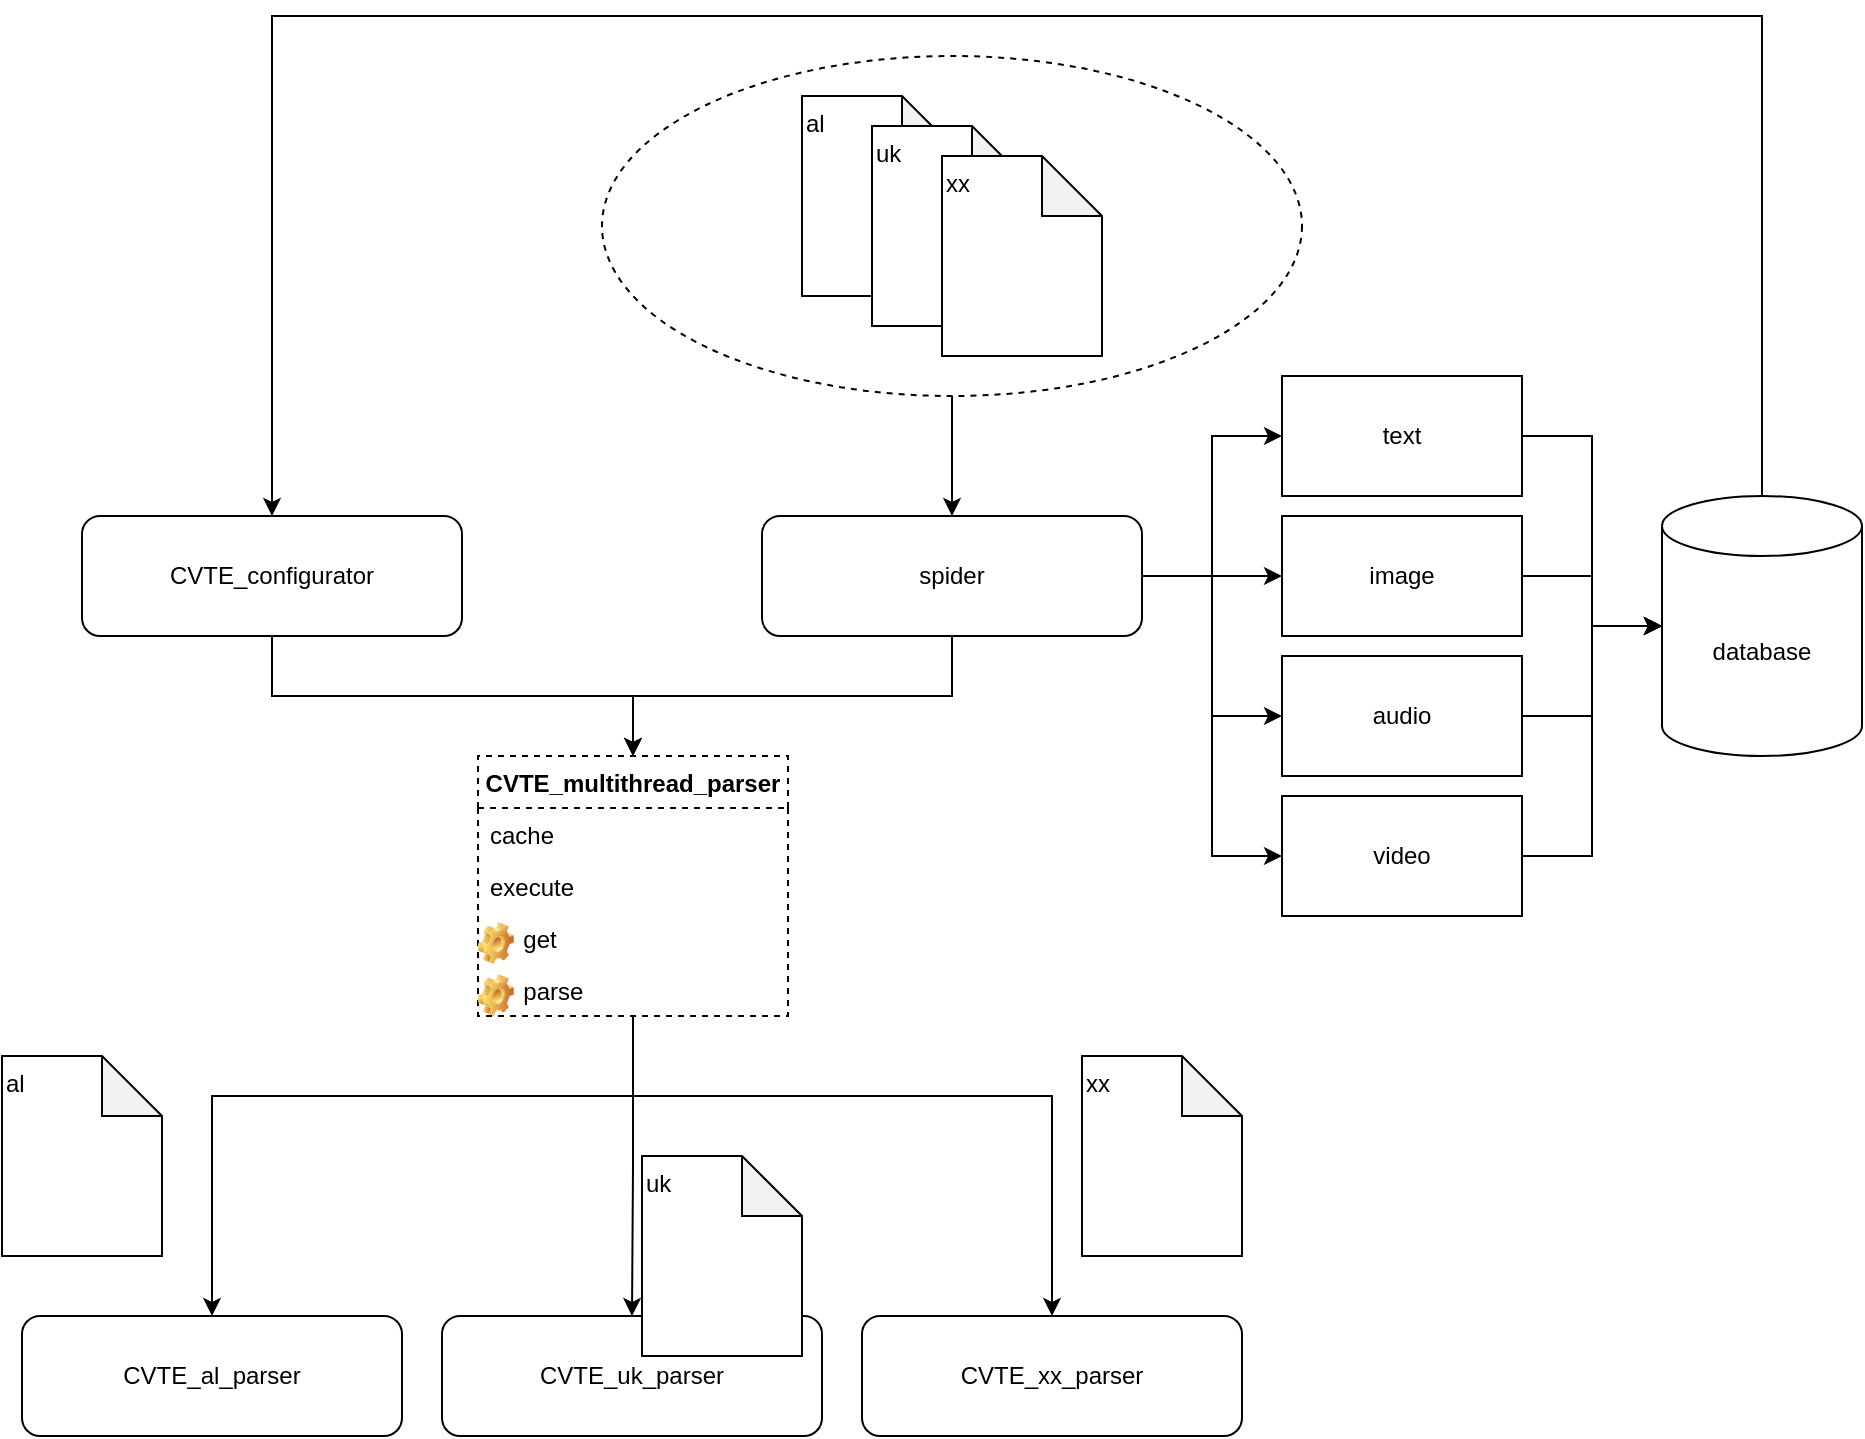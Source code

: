 <mxfile version="14.7.2" type="github">
  <diagram name="Page-1" id="74e2e168-ea6b-b213-b513-2b3c1d86103e">
    <mxGraphModel dx="2080" dy="327" grid="1" gridSize="10" guides="1" tooltips="1" connect="1" arrows="1" fold="1" page="1" pageScale="1" pageWidth="1100" pageHeight="850" background="none" math="0" shadow="0">
      <root>
        <mxCell id="0" />
        <mxCell id="1" parent="0" />
        <mxCell id="yfDyq0QKi9lULiQapg4m-26" value="" style="ellipse;whiteSpace=wrap;html=1;fillColor=none;dashed=1;" vertex="1" parent="1">
          <mxGeometry x="430" y="890" width="350" height="170" as="geometry" />
        </mxCell>
        <mxCell id="yfDyq0QKi9lULiQapg4m-55" style="edgeStyle=orthogonalEdgeStyle;rounded=0;orthogonalLoop=1;jettySize=auto;html=1;exitX=0.5;exitY=1;exitDx=0;exitDy=0;entryX=0.5;entryY=0;entryDx=0;entryDy=0;" edge="1" parent="1" source="yfDyq0QKi9lULiQapg4m-2" target="yfDyq0QKi9lULiQapg4m-42">
          <mxGeometry relative="1" as="geometry" />
        </mxCell>
        <mxCell id="yfDyq0QKi9lULiQapg4m-2" value="CVTE_configurator" style="rounded=1;whiteSpace=wrap;html=1;" vertex="1" parent="1">
          <mxGeometry x="170" y="1120" width="190" height="60" as="geometry" />
        </mxCell>
        <mxCell id="yfDyq0QKi9lULiQapg4m-13" style="edgeStyle=orthogonalEdgeStyle;rounded=0;orthogonalLoop=1;jettySize=auto;html=1;exitX=1;exitY=0.5;exitDx=0;exitDy=0;entryX=0;entryY=0.5;entryDx=0;entryDy=0;" edge="1" parent="1" source="yfDyq0QKi9lULiQapg4m-3" target="yfDyq0QKi9lULiQapg4m-8">
          <mxGeometry relative="1" as="geometry" />
        </mxCell>
        <mxCell id="yfDyq0QKi9lULiQapg4m-14" style="edgeStyle=orthogonalEdgeStyle;rounded=0;orthogonalLoop=1;jettySize=auto;html=1;exitX=1;exitY=0.5;exitDx=0;exitDy=0;entryX=0;entryY=0.5;entryDx=0;entryDy=0;" edge="1" parent="1" source="yfDyq0QKi9lULiQapg4m-3" target="yfDyq0QKi9lULiQapg4m-10">
          <mxGeometry relative="1" as="geometry" />
        </mxCell>
        <mxCell id="yfDyq0QKi9lULiQapg4m-15" style="edgeStyle=orthogonalEdgeStyle;rounded=0;orthogonalLoop=1;jettySize=auto;html=1;exitX=1;exitY=0.5;exitDx=0;exitDy=0;entryX=0;entryY=0.5;entryDx=0;entryDy=0;" edge="1" parent="1" source="yfDyq0QKi9lULiQapg4m-3" target="yfDyq0QKi9lULiQapg4m-11">
          <mxGeometry relative="1" as="geometry" />
        </mxCell>
        <mxCell id="yfDyq0QKi9lULiQapg4m-16" style="edgeStyle=orthogonalEdgeStyle;rounded=0;orthogonalLoop=1;jettySize=auto;html=1;exitX=1;exitY=0.5;exitDx=0;exitDy=0;entryX=0;entryY=0.5;entryDx=0;entryDy=0;" edge="1" parent="1" source="yfDyq0QKi9lULiQapg4m-3" target="yfDyq0QKi9lULiQapg4m-12">
          <mxGeometry relative="1" as="geometry" />
        </mxCell>
        <mxCell id="yfDyq0QKi9lULiQapg4m-53" style="edgeStyle=orthogonalEdgeStyle;rounded=0;orthogonalLoop=1;jettySize=auto;html=1;exitX=0.5;exitY=1;exitDx=0;exitDy=0;" edge="1" parent="1" source="yfDyq0QKi9lULiQapg4m-3" target="yfDyq0QKi9lULiQapg4m-42">
          <mxGeometry relative="1" as="geometry" />
        </mxCell>
        <mxCell id="yfDyq0QKi9lULiQapg4m-3" value="spider" style="rounded=1;whiteSpace=wrap;html=1;" vertex="1" parent="1">
          <mxGeometry x="510" y="1120" width="190" height="60" as="geometry" />
        </mxCell>
        <mxCell id="yfDyq0QKi9lULiQapg4m-5" value="CVTE_al_parser" style="rounded=1;whiteSpace=wrap;html=1;" vertex="1" parent="1">
          <mxGeometry x="140" y="1520" width="190" height="60" as="geometry" />
        </mxCell>
        <mxCell id="yfDyq0QKi9lULiQapg4m-6" value="&lt;span&gt;al&lt;br&gt;&lt;/span&gt;&lt;br&gt;&lt;br&gt;&lt;br&gt;&lt;br&gt;&lt;br&gt;" style="shape=note;whiteSpace=wrap;html=1;backgroundOutline=1;darkOpacity=0.05;align=left;" vertex="1" parent="1">
          <mxGeometry x="530" y="910" width="80" height="100" as="geometry" />
        </mxCell>
        <mxCell id="yfDyq0QKi9lULiQapg4m-36" style="edgeStyle=orthogonalEdgeStyle;rounded=0;orthogonalLoop=1;jettySize=auto;html=1;exitX=1;exitY=0.5;exitDx=0;exitDy=0;" edge="1" parent="1" source="yfDyq0QKi9lULiQapg4m-8" target="yfDyq0QKi9lULiQapg4m-34">
          <mxGeometry relative="1" as="geometry" />
        </mxCell>
        <mxCell id="yfDyq0QKi9lULiQapg4m-8" value="text" style="rounded=0;whiteSpace=wrap;html=1;" vertex="1" parent="1">
          <mxGeometry x="770" y="1050" width="120" height="60" as="geometry" />
        </mxCell>
        <mxCell id="yfDyq0QKi9lULiQapg4m-37" style="edgeStyle=orthogonalEdgeStyle;rounded=0;orthogonalLoop=1;jettySize=auto;html=1;exitX=1;exitY=0.5;exitDx=0;exitDy=0;entryX=0;entryY=0.5;entryDx=0;entryDy=0;entryPerimeter=0;" edge="1" parent="1" source="yfDyq0QKi9lULiQapg4m-10" target="yfDyq0QKi9lULiQapg4m-34">
          <mxGeometry relative="1" as="geometry" />
        </mxCell>
        <mxCell id="yfDyq0QKi9lULiQapg4m-10" value="image" style="rounded=0;whiteSpace=wrap;html=1;" vertex="1" parent="1">
          <mxGeometry x="770" y="1120" width="120" height="60" as="geometry" />
        </mxCell>
        <mxCell id="yfDyq0QKi9lULiQapg4m-38" style="edgeStyle=orthogonalEdgeStyle;rounded=0;orthogonalLoop=1;jettySize=auto;html=1;exitX=1;exitY=0.5;exitDx=0;exitDy=0;entryX=0;entryY=0.5;entryDx=0;entryDy=0;entryPerimeter=0;" edge="1" parent="1" source="yfDyq0QKi9lULiQapg4m-11" target="yfDyq0QKi9lULiQapg4m-34">
          <mxGeometry relative="1" as="geometry" />
        </mxCell>
        <mxCell id="yfDyq0QKi9lULiQapg4m-11" value="audio" style="rounded=0;whiteSpace=wrap;html=1;" vertex="1" parent="1">
          <mxGeometry x="770" y="1190" width="120" height="60" as="geometry" />
        </mxCell>
        <mxCell id="yfDyq0QKi9lULiQapg4m-40" style="edgeStyle=orthogonalEdgeStyle;rounded=0;orthogonalLoop=1;jettySize=auto;html=1;exitX=1;exitY=0.5;exitDx=0;exitDy=0;entryX=0;entryY=0.5;entryDx=0;entryDy=0;entryPerimeter=0;" edge="1" parent="1" source="yfDyq0QKi9lULiQapg4m-12" target="yfDyq0QKi9lULiQapg4m-34">
          <mxGeometry relative="1" as="geometry" />
        </mxCell>
        <mxCell id="yfDyq0QKi9lULiQapg4m-12" value="video" style="rounded=0;whiteSpace=wrap;html=1;" vertex="1" parent="1">
          <mxGeometry x="770" y="1260" width="120" height="60" as="geometry" />
        </mxCell>
        <mxCell id="yfDyq0QKi9lULiQapg4m-18" value="CVTE_uk_parser" style="rounded=1;whiteSpace=wrap;html=1;" vertex="1" parent="1">
          <mxGeometry x="350" y="1520" width="190" height="60" as="geometry" />
        </mxCell>
        <mxCell id="yfDyq0QKi9lULiQapg4m-19" value="CVTE_xx_parser" style="rounded=1;whiteSpace=wrap;html=1;" vertex="1" parent="1">
          <mxGeometry x="560" y="1520" width="190" height="60" as="geometry" />
        </mxCell>
        <mxCell id="yfDyq0QKi9lULiQapg4m-24" value="uk&lt;br&gt;&lt;br&gt;&lt;br&gt;&lt;br&gt;&lt;br&gt;&lt;br&gt;" style="shape=note;whiteSpace=wrap;html=1;backgroundOutline=1;darkOpacity=0.05;align=left;" vertex="1" parent="1">
          <mxGeometry x="565" y="925" width="80" height="100" as="geometry" />
        </mxCell>
        <mxCell id="yfDyq0QKi9lULiQapg4m-25" value="&lt;div style=&quot;text-align: justify&quot;&gt;&lt;span&gt;xx&lt;/span&gt;&lt;/div&gt;&lt;div style=&quot;text-align: justify&quot;&gt;&lt;span&gt;&lt;br&gt;&lt;/span&gt;&lt;/div&gt;&lt;div style=&quot;text-align: justify&quot;&gt;&lt;span&gt;&lt;br&gt;&lt;/span&gt;&lt;/div&gt;&lt;div style=&quot;text-align: justify&quot;&gt;&lt;span&gt;&lt;br&gt;&lt;/span&gt;&lt;/div&gt;&lt;div style=&quot;text-align: justify&quot;&gt;&lt;span&gt;&lt;br&gt;&lt;/span&gt;&lt;/div&gt;&lt;div style=&quot;text-align: justify&quot;&gt;&lt;br&gt;&lt;/div&gt;" style="shape=note;whiteSpace=wrap;html=1;backgroundOutline=1;darkOpacity=0.05;align=left;" vertex="1" parent="1">
          <mxGeometry x="600" y="940" width="80" height="100" as="geometry" />
        </mxCell>
        <mxCell id="yfDyq0QKi9lULiQapg4m-27" style="edgeStyle=orthogonalEdgeStyle;rounded=0;orthogonalLoop=1;jettySize=auto;html=1;exitX=0.5;exitY=1;exitDx=0;exitDy=0;" edge="1" parent="1" source="yfDyq0QKi9lULiQapg4m-26" target="yfDyq0QKi9lULiQapg4m-3">
          <mxGeometry relative="1" as="geometry" />
        </mxCell>
        <mxCell id="yfDyq0QKi9lULiQapg4m-31" value="&lt;div style=&quot;text-align: justify&quot;&gt;&lt;span&gt;xx&lt;/span&gt;&lt;/div&gt;&lt;div style=&quot;text-align: justify&quot;&gt;&lt;span&gt;&lt;br&gt;&lt;/span&gt;&lt;/div&gt;&lt;div style=&quot;text-align: justify&quot;&gt;&lt;span&gt;&lt;br&gt;&lt;/span&gt;&lt;/div&gt;&lt;div style=&quot;text-align: justify&quot;&gt;&lt;span&gt;&lt;br&gt;&lt;/span&gt;&lt;/div&gt;&lt;div style=&quot;text-align: justify&quot;&gt;&lt;span&gt;&lt;br&gt;&lt;/span&gt;&lt;/div&gt;&lt;div style=&quot;text-align: justify&quot;&gt;&lt;br&gt;&lt;/div&gt;" style="shape=note;whiteSpace=wrap;html=1;backgroundOutline=1;darkOpacity=0.05;align=left;" vertex="1" parent="1">
          <mxGeometry x="670" y="1390" width="80" height="100" as="geometry" />
        </mxCell>
        <mxCell id="yfDyq0QKi9lULiQapg4m-32" value="uk&lt;br&gt;&lt;br&gt;&lt;br&gt;&lt;br&gt;&lt;br&gt;&lt;br&gt;" style="shape=note;whiteSpace=wrap;html=1;backgroundOutline=1;darkOpacity=0.05;align=left;" vertex="1" parent="1">
          <mxGeometry x="450" y="1440" width="80" height="100" as="geometry" />
        </mxCell>
        <mxCell id="yfDyq0QKi9lULiQapg4m-33" value="&lt;span&gt;al&lt;br&gt;&lt;/span&gt;&lt;br&gt;&lt;br&gt;&lt;br&gt;&lt;br&gt;&lt;br&gt;" style="shape=note;whiteSpace=wrap;html=1;backgroundOutline=1;darkOpacity=0.05;align=left;" vertex="1" parent="1">
          <mxGeometry x="130" y="1390" width="80" height="100" as="geometry" />
        </mxCell>
        <mxCell id="yfDyq0QKi9lULiQapg4m-35" style="edgeStyle=orthogonalEdgeStyle;rounded=0;orthogonalLoop=1;jettySize=auto;html=1;exitX=0.5;exitY=0;exitDx=0;exitDy=0;exitPerimeter=0;entryX=0.5;entryY=0;entryDx=0;entryDy=0;" edge="1" parent="1" source="yfDyq0QKi9lULiQapg4m-34" target="yfDyq0QKi9lULiQapg4m-2">
          <mxGeometry relative="1" as="geometry">
            <Array as="points">
              <mxPoint x="1010" y="870" />
              <mxPoint x="265" y="870" />
            </Array>
          </mxGeometry>
        </mxCell>
        <mxCell id="yfDyq0QKi9lULiQapg4m-34" value="database" style="shape=cylinder3;whiteSpace=wrap;html=1;boundedLbl=1;backgroundOutline=1;size=15;fillColor=none;" vertex="1" parent="1">
          <mxGeometry x="960" y="1110" width="100" height="130" as="geometry" />
        </mxCell>
        <mxCell id="yfDyq0QKi9lULiQapg4m-50" style="edgeStyle=orthogonalEdgeStyle;rounded=0;orthogonalLoop=1;jettySize=auto;html=1;exitX=0.5;exitY=1;exitDx=0;exitDy=0;entryX=0.5;entryY=0;entryDx=0;entryDy=0;" edge="1" parent="1" source="yfDyq0QKi9lULiQapg4m-42" target="yfDyq0QKi9lULiQapg4m-5">
          <mxGeometry relative="1" as="geometry">
            <Array as="points">
              <mxPoint x="445" y="1410" />
              <mxPoint x="235" y="1410" />
            </Array>
          </mxGeometry>
        </mxCell>
        <mxCell id="yfDyq0QKi9lULiQapg4m-51" style="edgeStyle=orthogonalEdgeStyle;rounded=0;orthogonalLoop=1;jettySize=auto;html=1;exitX=0.5;exitY=1;exitDx=0;exitDy=0;" edge="1" parent="1" source="yfDyq0QKi9lULiQapg4m-42" target="yfDyq0QKi9lULiQapg4m-18">
          <mxGeometry relative="1" as="geometry" />
        </mxCell>
        <mxCell id="yfDyq0QKi9lULiQapg4m-52" style="edgeStyle=orthogonalEdgeStyle;rounded=0;orthogonalLoop=1;jettySize=auto;html=1;exitX=0.5;exitY=1;exitDx=0;exitDy=0;" edge="1" parent="1" source="yfDyq0QKi9lULiQapg4m-42" target="yfDyq0QKi9lULiQapg4m-19">
          <mxGeometry relative="1" as="geometry">
            <Array as="points">
              <mxPoint x="445" y="1410" />
              <mxPoint x="655" y="1410" />
            </Array>
          </mxGeometry>
        </mxCell>
        <mxCell id="yfDyq0QKi9lULiQapg4m-42" value="CVTE_multithread_parser" style="swimlane;fontStyle=1;childLayout=stackLayout;horizontal=1;startSize=26;horizontalStack=0;resizeParent=1;resizeParentMax=0;resizeLast=0;collapsible=1;marginBottom=0;dashed=1;fillColor=none;" vertex="1" parent="1">
          <mxGeometry x="368" y="1240" width="155" height="130" as="geometry" />
        </mxCell>
        <mxCell id="yfDyq0QKi9lULiQapg4m-43" value="cache" style="text;strokeColor=none;fillColor=none;align=left;verticalAlign=top;spacingLeft=4;spacingRight=4;overflow=hidden;rotatable=0;points=[[0,0.5],[1,0.5]];portConstraint=eastwest;" vertex="1" parent="yfDyq0QKi9lULiQapg4m-42">
          <mxGeometry y="26" width="155" height="26" as="geometry" />
        </mxCell>
        <mxCell id="yfDyq0QKi9lULiQapg4m-44" value="execute" style="text;strokeColor=none;fillColor=none;align=left;verticalAlign=top;spacingLeft=4;spacingRight=4;overflow=hidden;rotatable=0;points=[[0,0.5],[1,0.5]];portConstraint=eastwest;" vertex="1" parent="yfDyq0QKi9lULiQapg4m-42">
          <mxGeometry y="52" width="155" height="26" as="geometry" />
        </mxCell>
        <mxCell id="yfDyq0QKi9lULiQapg4m-45" value="     get" style="text;strokeColor=none;fillColor=none;align=left;verticalAlign=top;spacingLeft=4;spacingRight=4;overflow=hidden;rotatable=0;points=[[0,0.5],[1,0.5]];portConstraint=eastwest;" vertex="1" parent="yfDyq0QKi9lULiQapg4m-42">
          <mxGeometry y="78" width="155" height="26" as="geometry" />
        </mxCell>
        <mxCell id="yfDyq0QKi9lULiQapg4m-48" value="     parse" style="text;strokeColor=none;fillColor=none;align=left;verticalAlign=top;spacingLeft=4;spacingRight=4;overflow=hidden;rotatable=0;points=[[0,0.5],[1,0.5]];portConstraint=eastwest;" vertex="1" parent="yfDyq0QKi9lULiQapg4m-42">
          <mxGeometry y="104" width="155" height="26" as="geometry" />
        </mxCell>
        <mxCell id="yfDyq0QKi9lULiQapg4m-47" value="" style="shape=image;html=1;verticalLabelPosition=bottom;verticalAlign=top;imageAspect=1;aspect=fixed;image=img/clipart/Gear_128x128.png;dashed=1;fillColor=none;" vertex="1" parent="1">
          <mxGeometry x="368" y="1323" width="17.9" height="21" as="geometry" />
        </mxCell>
        <mxCell id="yfDyq0QKi9lULiQapg4m-49" value="" style="shape=image;html=1;verticalLabelPosition=bottom;verticalAlign=top;imageAspect=1;aspect=fixed;image=img/clipart/Gear_128x128.png;dashed=1;fillColor=none;" vertex="1" parent="1">
          <mxGeometry x="368" y="1349" width="17.9" height="21" as="geometry" />
        </mxCell>
      </root>
    </mxGraphModel>
  </diagram>
</mxfile>
